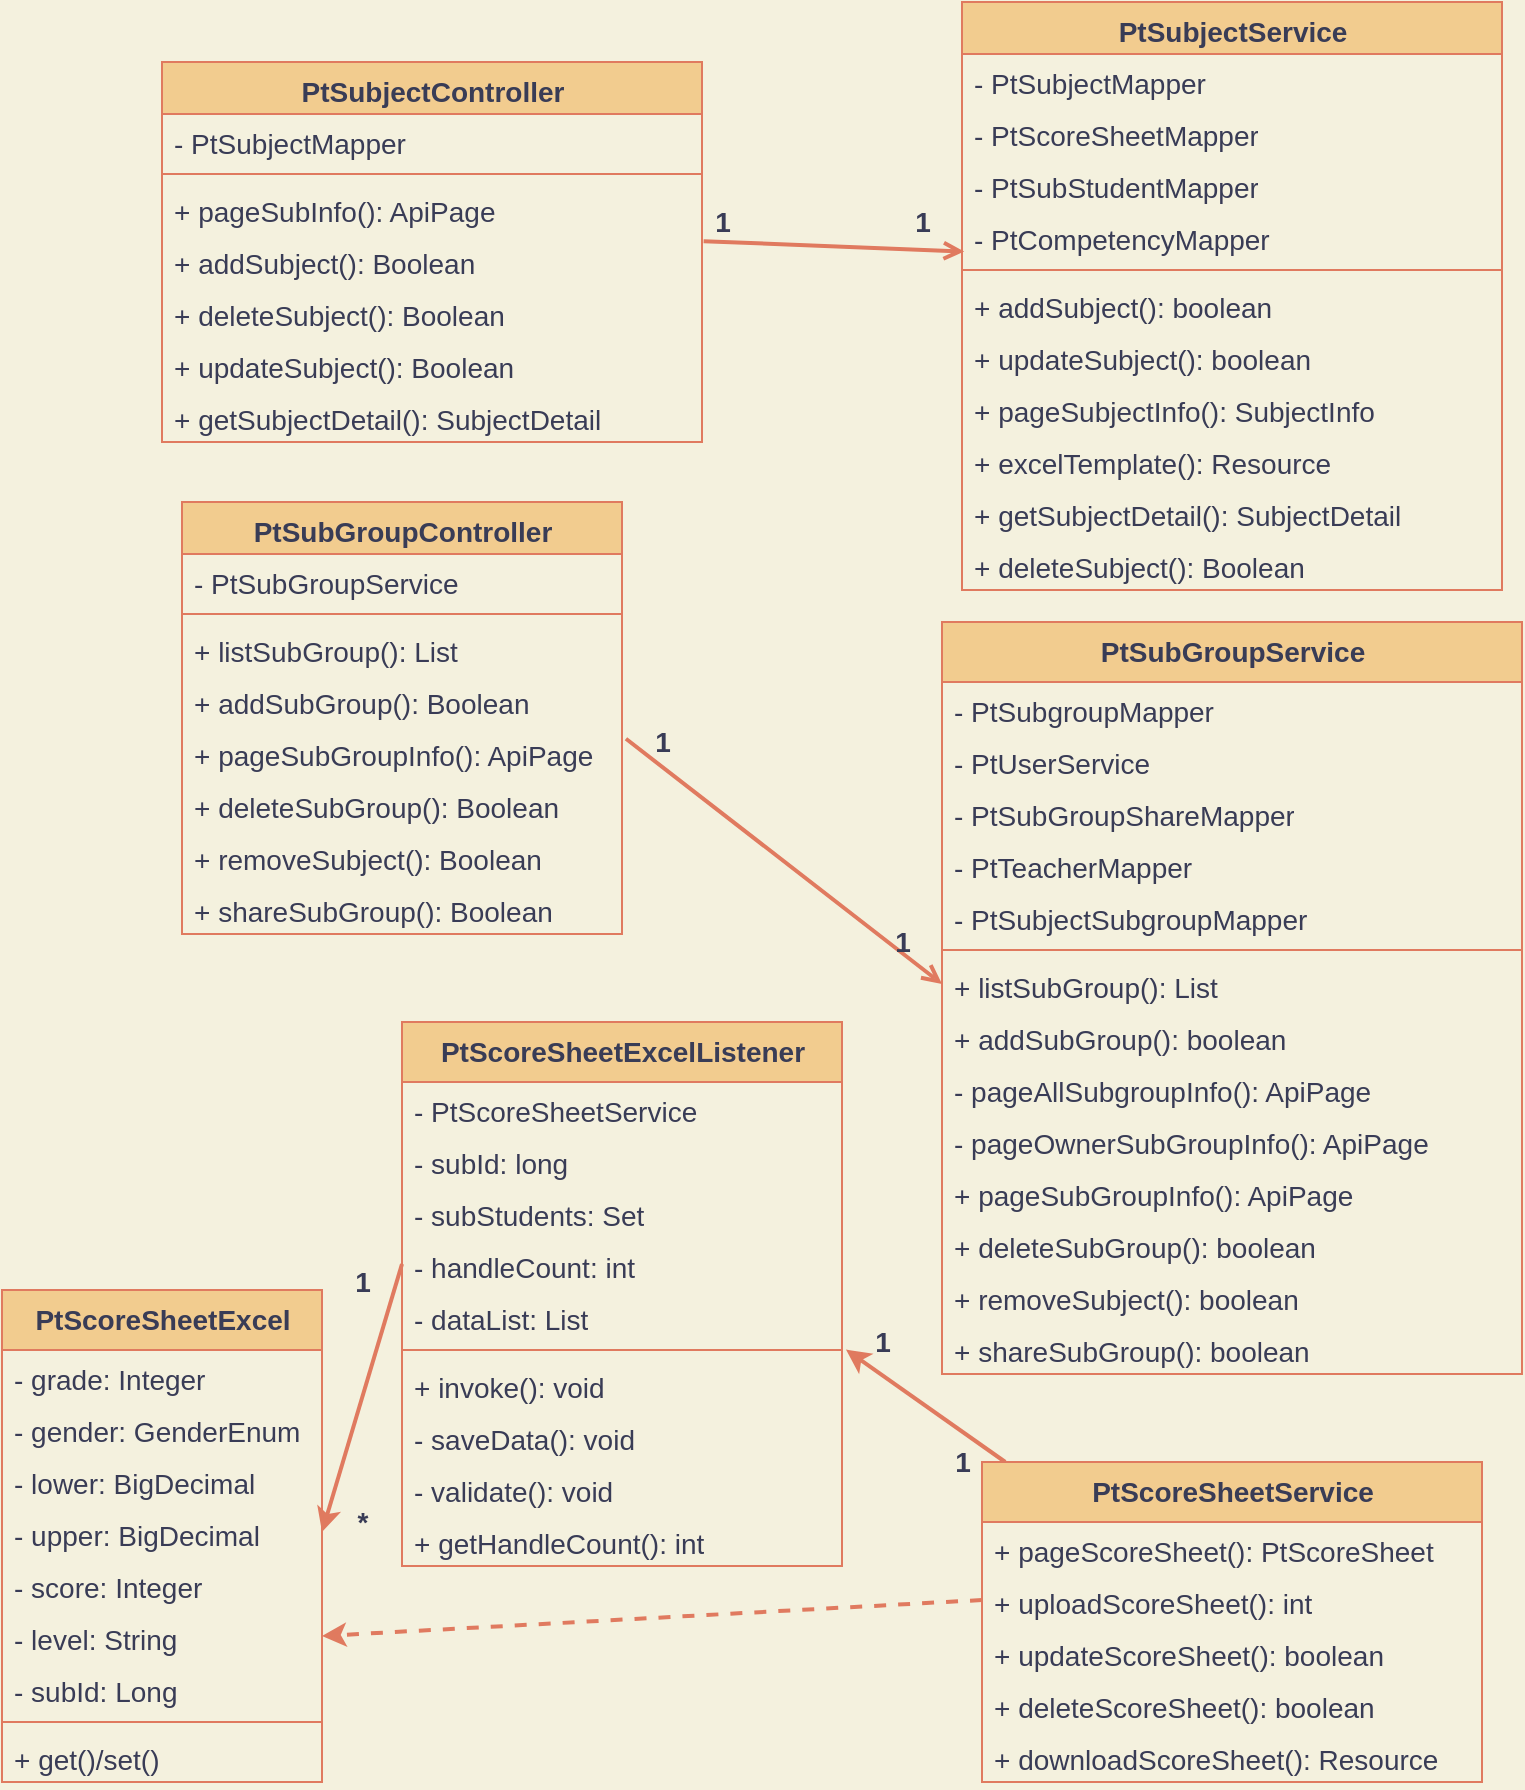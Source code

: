 <mxfile version="15.4.0" type="device"><diagram id="DOOvyDLU4YxxgZUHZRBh" name="第 1 页"><mxGraphModel dx="1038" dy="1776" grid="1" gridSize="10" guides="1" tooltips="1" connect="1" arrows="1" fold="1" page="1" pageScale="1" pageWidth="827" pageHeight="1169" background="#F4F1DE" math="0" shadow="0"><root><mxCell id="0"/><mxCell id="1" parent="0"/><mxCell id="QukFmgD_P1XZ0n1biuPP-1" value="PtSubGroupController" style="swimlane;html=1;fontStyle=1;align=center;verticalAlign=top;childLayout=stackLayout;horizontal=1;startSize=26;horizontalStack=0;resizeParent=1;resizeLast=0;collapsible=1;marginBottom=0;swimlaneFillColor=none;rounded=0;shadow=0;comic=0;labelBackgroundColor=none;strokeWidth=1;fillColor=#F2CC8F;fontFamily=Helvetica;fontSize=14;strokeColor=#E07A5F;fontColor=#393C56;" parent="1" vertex="1"><mxGeometry x="300" y="-210" width="220" height="216" as="geometry"/></mxCell><mxCell id="QukFmgD_P1XZ0n1biuPP-2" value="- PtSubGroupService" style="text;html=1;strokeColor=none;fillColor=none;align=left;verticalAlign=top;spacingLeft=4;spacingRight=4;whiteSpace=wrap;overflow=hidden;rotatable=0;points=[[0,0.5],[1,0.5]];portConstraint=eastwest;fontSize=14;fontColor=#393C56;fontFamily=Helvetica;" parent="QukFmgD_P1XZ0n1biuPP-1" vertex="1"><mxGeometry y="26" width="220" height="26" as="geometry"/></mxCell><mxCell id="QukFmgD_P1XZ0n1biuPP-4" value="" style="line;html=1;strokeWidth=1;fillColor=none;align=left;verticalAlign=middle;spacingTop=-1;spacingLeft=3;spacingRight=3;rotatable=0;labelPosition=right;points=[];portConstraint=eastwest;fontSize=14;strokeColor=#E07A5F;fontColor=#393C56;fontFamily=Helvetica;labelBackgroundColor=#F4F1DE;" parent="QukFmgD_P1XZ0n1biuPP-1" vertex="1"><mxGeometry y="52" width="220" height="8" as="geometry"/></mxCell><mxCell id="QukFmgD_P1XZ0n1biuPP-5" value="+ listSubGroup(): List" style="text;html=1;strokeColor=none;fillColor=none;align=left;verticalAlign=top;spacingLeft=4;spacingRight=4;whiteSpace=wrap;overflow=hidden;rotatable=0;points=[[0,0.5],[1,0.5]];portConstraint=eastwest;fontSize=14;fontColor=#393C56;fontFamily=Helvetica;" parent="QukFmgD_P1XZ0n1biuPP-1" vertex="1"><mxGeometry y="60" width="220" height="26" as="geometry"/></mxCell><mxCell id="QukFmgD_P1XZ0n1biuPP-6" value="+ addSubGroup(): Boolean" style="text;html=1;strokeColor=none;fillColor=none;align=left;verticalAlign=top;spacingLeft=4;spacingRight=4;whiteSpace=wrap;overflow=hidden;rotatable=0;points=[[0,0.5],[1,0.5]];portConstraint=eastwest;fontSize=14;fontColor=#393C56;fontFamily=Helvetica;" parent="QukFmgD_P1XZ0n1biuPP-1" vertex="1"><mxGeometry y="86" width="220" height="26" as="geometry"/></mxCell><mxCell id="QukFmgD_P1XZ0n1biuPP-7" value="+ pageSubGroupInfo(): ApiPage" style="text;html=1;strokeColor=none;fillColor=none;align=left;verticalAlign=top;spacingLeft=4;spacingRight=4;whiteSpace=wrap;overflow=hidden;rotatable=0;points=[[0,0.5],[1,0.5]];portConstraint=eastwest;fontSize=14;fontColor=#393C56;fontFamily=Helvetica;" parent="QukFmgD_P1XZ0n1biuPP-1" vertex="1"><mxGeometry y="112" width="220" height="26" as="geometry"/></mxCell><mxCell id="QukFmgD_P1XZ0n1biuPP-8" value="+ deleteSubGroup(): Boolean" style="text;html=1;strokeColor=none;fillColor=none;align=left;verticalAlign=top;spacingLeft=4;spacingRight=4;whiteSpace=wrap;overflow=hidden;rotatable=0;points=[[0,0.5],[1,0.5]];portConstraint=eastwest;fontSize=14;fontColor=#393C56;fontFamily=Helvetica;" parent="QukFmgD_P1XZ0n1biuPP-1" vertex="1"><mxGeometry y="138" width="220" height="26" as="geometry"/></mxCell><mxCell id="tc1pQsKoVGcJdrvNpl30-1" value="+ removeSubject(): Boolean" style="text;html=1;strokeColor=none;fillColor=none;align=left;verticalAlign=top;spacingLeft=4;spacingRight=4;whiteSpace=wrap;overflow=hidden;rotatable=0;points=[[0,0.5],[1,0.5]];portConstraint=eastwest;fontSize=14;fontColor=#393C56;fontFamily=Helvetica;" parent="QukFmgD_P1XZ0n1biuPP-1" vertex="1"><mxGeometry y="164" width="220" height="26" as="geometry"/></mxCell><mxCell id="tc1pQsKoVGcJdrvNpl30-10" value="+ shareSubGroup(): Boolean" style="text;html=1;strokeColor=none;fillColor=none;align=left;verticalAlign=top;spacingLeft=4;spacingRight=4;whiteSpace=wrap;overflow=hidden;rotatable=0;points=[[0,0.5],[1,0.5]];portConstraint=eastwest;fontSize=14;fontColor=#393C56;fontFamily=Helvetica;" parent="QukFmgD_P1XZ0n1biuPP-1" vertex="1"><mxGeometry y="190" width="220" height="26" as="geometry"/></mxCell><mxCell id="QukFmgD_P1XZ0n1biuPP-11" value="PtSubjectService" style="swimlane;html=1;fontStyle=1;align=center;verticalAlign=top;childLayout=stackLayout;horizontal=1;startSize=26;horizontalStack=0;resizeParent=1;resizeLast=0;collapsible=1;marginBottom=0;swimlaneFillColor=none;rounded=0;shadow=0;comic=0;labelBackgroundColor=none;strokeWidth=1;fillColor=#F2CC8F;fontFamily=Helvetica;fontSize=14;strokeColor=#E07A5F;fontColor=#393C56;" parent="1" vertex="1"><mxGeometry x="690" y="-460" width="270" height="294" as="geometry"/></mxCell><mxCell id="QukFmgD_P1XZ0n1biuPP-12" value="- PtSubjectMapper" style="text;html=1;strokeColor=none;fillColor=none;align=left;verticalAlign=top;spacingLeft=4;spacingRight=4;whiteSpace=wrap;overflow=hidden;rotatable=0;points=[[0,0.5],[1,0.5]];portConstraint=eastwest;fontSize=14;fontColor=#393C56;fontFamily=Helvetica;" parent="QukFmgD_P1XZ0n1biuPP-11" vertex="1"><mxGeometry y="26" width="270" height="26" as="geometry"/></mxCell><mxCell id="QukFmgD_P1XZ0n1biuPP-13" value="- PtScoreSheetMapper" style="text;html=1;strokeColor=none;fillColor=none;align=left;verticalAlign=top;spacingLeft=4;spacingRight=4;whiteSpace=wrap;overflow=hidden;rotatable=0;points=[[0,0.5],[1,0.5]];portConstraint=eastwest;fontSize=14;fontColor=#393C56;fontFamily=Helvetica;" parent="QukFmgD_P1XZ0n1biuPP-11" vertex="1"><mxGeometry y="52" width="270" height="26" as="geometry"/></mxCell><mxCell id="QukFmgD_P1XZ0n1biuPP-14" value="- PtSubStudentMapper" style="text;html=1;strokeColor=none;fillColor=none;align=left;verticalAlign=top;spacingLeft=4;spacingRight=4;whiteSpace=wrap;overflow=hidden;rotatable=0;points=[[0,0.5],[1,0.5]];portConstraint=eastwest;fontSize=14;fontColor=#393C56;fontFamily=Helvetica;" parent="QukFmgD_P1XZ0n1biuPP-11" vertex="1"><mxGeometry y="78" width="270" height="26" as="geometry"/></mxCell><mxCell id="QukFmgD_P1XZ0n1biuPP-15" value="- PtCompetencyMapper" style="text;html=1;strokeColor=none;fillColor=none;align=left;verticalAlign=top;spacingLeft=4;spacingRight=4;whiteSpace=wrap;overflow=hidden;rotatable=0;points=[[0,0.5],[1,0.5]];portConstraint=eastwest;fontSize=14;fontColor=#393C56;fontFamily=Helvetica;" parent="QukFmgD_P1XZ0n1biuPP-11" vertex="1"><mxGeometry y="104" width="270" height="26" as="geometry"/></mxCell><mxCell id="QukFmgD_P1XZ0n1biuPP-19" value="" style="line;html=1;strokeWidth=1;fillColor=none;align=left;verticalAlign=middle;spacingTop=-1;spacingLeft=3;spacingRight=3;rotatable=0;labelPosition=right;points=[];portConstraint=eastwest;fontSize=14;strokeColor=#E07A5F;fontColor=#393C56;fontFamily=Helvetica;labelBackgroundColor=#F4F1DE;" parent="QukFmgD_P1XZ0n1biuPP-11" vertex="1"><mxGeometry y="130" width="270" height="8" as="geometry"/></mxCell><mxCell id="QukFmgD_P1XZ0n1biuPP-20" value="+ addSubject(): boolean" style="text;html=1;strokeColor=none;fillColor=none;align=left;verticalAlign=top;spacingLeft=4;spacingRight=4;whiteSpace=wrap;overflow=hidden;rotatable=0;points=[[0,0.5],[1,0.5]];portConstraint=eastwest;fontSize=14;fontColor=#393C56;fontFamily=Helvetica;" parent="QukFmgD_P1XZ0n1biuPP-11" vertex="1"><mxGeometry y="138" width="270" height="26" as="geometry"/></mxCell><mxCell id="QukFmgD_P1XZ0n1biuPP-21" value="+ updateSubject(): boolean" style="text;html=1;strokeColor=none;fillColor=none;align=left;verticalAlign=top;spacingLeft=4;spacingRight=4;whiteSpace=wrap;overflow=hidden;rotatable=0;points=[[0,0.5],[1,0.5]];portConstraint=eastwest;fontSize=14;fontColor=#393C56;fontFamily=Helvetica;" parent="QukFmgD_P1XZ0n1biuPP-11" vertex="1"><mxGeometry y="164" width="270" height="26" as="geometry"/></mxCell><mxCell id="QukFmgD_P1XZ0n1biuPP-22" value="+ pageSubjectInfo(): SubjectInfo" style="text;html=1;strokeColor=none;fillColor=none;align=left;verticalAlign=top;spacingLeft=4;spacingRight=4;whiteSpace=wrap;overflow=hidden;rotatable=0;points=[[0,0.5],[1,0.5]];portConstraint=eastwest;fontSize=14;fontColor=#393C56;fontFamily=Helvetica;" parent="QukFmgD_P1XZ0n1biuPP-11" vertex="1"><mxGeometry y="190" width="270" height="26" as="geometry"/></mxCell><mxCell id="QukFmgD_P1XZ0n1biuPP-23" value="+ excelTemplate(): Resource" style="text;html=1;strokeColor=none;fillColor=none;align=left;verticalAlign=top;spacingLeft=4;spacingRight=4;whiteSpace=wrap;overflow=hidden;rotatable=0;points=[[0,0.5],[1,0.5]];portConstraint=eastwest;fontSize=14;fontColor=#393C56;fontFamily=Helvetica;" parent="QukFmgD_P1XZ0n1biuPP-11" vertex="1"><mxGeometry y="216" width="270" height="26" as="geometry"/></mxCell><mxCell id="QukFmgD_P1XZ0n1biuPP-24" value="+ getSubjectDetail(): SubjectDetail" style="text;html=1;strokeColor=none;fillColor=none;align=left;verticalAlign=top;spacingLeft=4;spacingRight=4;whiteSpace=wrap;overflow=hidden;rotatable=0;points=[[0,0.5],[1,0.5]];portConstraint=eastwest;fontSize=14;fontColor=#393C56;fontFamily=Helvetica;" parent="QukFmgD_P1XZ0n1biuPP-11" vertex="1"><mxGeometry y="242" width="270" height="26" as="geometry"/></mxCell><mxCell id="QukFmgD_P1XZ0n1biuPP-25" value="+ deleteSubject(): Boolean" style="text;html=1;strokeColor=none;fillColor=none;align=left;verticalAlign=top;spacingLeft=4;spacingRight=4;whiteSpace=wrap;overflow=hidden;rotatable=0;points=[[0,0.5],[1,0.5]];portConstraint=eastwest;fontSize=14;fontColor=#393C56;fontFamily=Helvetica;" parent="QukFmgD_P1XZ0n1biuPP-11" vertex="1"><mxGeometry y="268" width="270" height="26" as="geometry"/></mxCell><mxCell id="tc1pQsKoVGcJdrvNpl30-50" value="" style="edgeStyle=none;rounded=0;orthogonalLoop=1;jettySize=auto;html=1;entryX=1.009;entryY=0.475;entryDx=0;entryDy=0;entryPerimeter=0;labelBackgroundColor=#F4F1DE;strokeColor=#E07A5F;fontColor=#393C56;strokeWidth=2;fontSize=14;fontFamily=Helvetica;" parent="1" source="QukFmgD_P1XZ0n1biuPP-28" target="tc1pQsKoVGcJdrvNpl30-33" edge="1"><mxGeometry relative="1" as="geometry"/></mxCell><mxCell id="QukFmgD_P1XZ0n1biuPP-28" value="PtScoreSheetService" style="swimlane;html=1;fontStyle=1;align=center;verticalAlign=top;childLayout=stackLayout;horizontal=1;startSize=30;horizontalStack=0;resizeParent=1;resizeLast=0;collapsible=1;marginBottom=0;swimlaneFillColor=none;rounded=0;shadow=0;comic=0;labelBackgroundColor=none;strokeWidth=1;fillColor=#F2CC8F;fontFamily=Helvetica;fontSize=14;strokeColor=#E07A5F;fontColor=#393C56;" parent="1" vertex="1"><mxGeometry x="700" y="270" width="250" height="160" as="geometry"/></mxCell><mxCell id="QukFmgD_P1XZ0n1biuPP-29" value="+ pageScoreSheet(): PtScoreSheet" style="text;html=1;strokeColor=none;fillColor=none;align=left;verticalAlign=top;spacingLeft=4;spacingRight=4;whiteSpace=wrap;overflow=hidden;rotatable=0;points=[[0,0.5],[1,0.5]];portConstraint=eastwest;fontSize=14;fontColor=#393C56;fontFamily=Helvetica;" parent="QukFmgD_P1XZ0n1biuPP-28" vertex="1"><mxGeometry y="30" width="250" height="26" as="geometry"/></mxCell><mxCell id="QukFmgD_P1XZ0n1biuPP-30" value="+ uploadScoreSheet(): int" style="text;html=1;strokeColor=none;fillColor=none;align=left;verticalAlign=top;spacingLeft=4;spacingRight=4;whiteSpace=wrap;overflow=hidden;rotatable=0;points=[[0,0.5],[1,0.5]];portConstraint=eastwest;fontSize=14;fontColor=#393C56;fontFamily=Helvetica;" parent="QukFmgD_P1XZ0n1biuPP-28" vertex="1"><mxGeometry y="56" width="250" height="26" as="geometry"/></mxCell><mxCell id="QukFmgD_P1XZ0n1biuPP-31" value="+ updateScoreSheet(): boolean" style="text;html=1;strokeColor=none;fillColor=none;align=left;verticalAlign=top;spacingLeft=4;spacingRight=4;whiteSpace=wrap;overflow=hidden;rotatable=0;points=[[0,0.5],[1,0.5]];portConstraint=eastwest;fontSize=14;fontColor=#393C56;fontFamily=Helvetica;" parent="QukFmgD_P1XZ0n1biuPP-28" vertex="1"><mxGeometry y="82" width="250" height="26" as="geometry"/></mxCell><mxCell id="QukFmgD_P1XZ0n1biuPP-33" value="+ deleteScoreSheet(): boolean" style="text;html=1;strokeColor=none;fillColor=none;align=left;verticalAlign=top;spacingLeft=4;spacingRight=4;whiteSpace=wrap;overflow=hidden;rotatable=0;points=[[0,0.5],[1,0.5]];portConstraint=eastwest;fontSize=14;fontColor=#393C56;fontFamily=Helvetica;" parent="QukFmgD_P1XZ0n1biuPP-28" vertex="1"><mxGeometry y="108" width="250" height="26" as="geometry"/></mxCell><mxCell id="QukFmgD_P1XZ0n1biuPP-36" value="+ downloadScoreSheet(): Resource" style="text;html=1;strokeColor=none;fillColor=none;align=left;verticalAlign=top;spacingLeft=4;spacingRight=4;whiteSpace=wrap;overflow=hidden;rotatable=0;points=[[0,0.5],[1,0.5]];portConstraint=eastwest;fontSize=14;fontColor=#393C56;fontFamily=Helvetica;" parent="QukFmgD_P1XZ0n1biuPP-28" vertex="1"><mxGeometry y="134" width="250" height="26" as="geometry"/></mxCell><mxCell id="QukFmgD_P1XZ0n1biuPP-50" value="PtSubGroupService" style="swimlane;html=1;fontStyle=1;align=center;verticalAlign=top;childLayout=stackLayout;horizontal=1;startSize=30;horizontalStack=0;resizeParent=1;resizeLast=0;collapsible=1;marginBottom=0;swimlaneFillColor=none;rounded=0;shadow=0;comic=0;labelBackgroundColor=none;strokeWidth=1;fillColor=#F2CC8F;fontFamily=Helvetica;fontSize=14;strokeColor=#E07A5F;fontColor=#393C56;" parent="1" vertex="1"><mxGeometry x="680" y="-150" width="290" height="376" as="geometry"/></mxCell><mxCell id="QukFmgD_P1XZ0n1biuPP-51" value="- PtSubgroupMapper" style="text;html=1;strokeColor=none;fillColor=none;align=left;verticalAlign=top;spacingLeft=4;spacingRight=4;whiteSpace=wrap;overflow=hidden;rotatable=0;points=[[0,0.5],[1,0.5]];portConstraint=eastwest;fontSize=14;fontColor=#393C56;fontFamily=Helvetica;" parent="QukFmgD_P1XZ0n1biuPP-50" vertex="1"><mxGeometry y="30" width="290" height="26" as="geometry"/></mxCell><mxCell id="QukFmgD_P1XZ0n1biuPP-52" value="- PtUserService" style="text;html=1;strokeColor=none;fillColor=none;align=left;verticalAlign=top;spacingLeft=4;spacingRight=4;whiteSpace=wrap;overflow=hidden;rotatable=0;points=[[0,0.5],[1,0.5]];portConstraint=eastwest;fontSize=14;fontColor=#393C56;fontFamily=Helvetica;" parent="QukFmgD_P1XZ0n1biuPP-50" vertex="1"><mxGeometry y="56" width="290" height="26" as="geometry"/></mxCell><mxCell id="QukFmgD_P1XZ0n1biuPP-53" value="- PtSubGroupShareMapper" style="text;html=1;strokeColor=none;fillColor=none;align=left;verticalAlign=top;spacingLeft=4;spacingRight=4;whiteSpace=wrap;overflow=hidden;rotatable=0;points=[[0,0.5],[1,0.5]];portConstraint=eastwest;fontSize=14;fontColor=#393C56;fontFamily=Helvetica;" parent="QukFmgD_P1XZ0n1biuPP-50" vertex="1"><mxGeometry y="82" width="290" height="26" as="geometry"/></mxCell><mxCell id="QukFmgD_P1XZ0n1biuPP-54" value="- PtTeacherMapper" style="text;html=1;strokeColor=none;fillColor=none;align=left;verticalAlign=top;spacingLeft=4;spacingRight=4;whiteSpace=wrap;overflow=hidden;rotatable=0;points=[[0,0.5],[1,0.5]];portConstraint=eastwest;fontSize=14;fontColor=#393C56;fontFamily=Helvetica;" parent="QukFmgD_P1XZ0n1biuPP-50" vertex="1"><mxGeometry y="108" width="290" height="26" as="geometry"/></mxCell><mxCell id="QukFmgD_P1XZ0n1biuPP-55" value="- PtSubjectSubgroupMapper" style="text;html=1;strokeColor=none;fillColor=none;align=left;verticalAlign=top;spacingLeft=4;spacingRight=4;whiteSpace=wrap;overflow=hidden;rotatable=0;points=[[0,0.5],[1,0.5]];portConstraint=eastwest;fontSize=14;fontColor=#393C56;fontFamily=Helvetica;" parent="QukFmgD_P1XZ0n1biuPP-50" vertex="1"><mxGeometry y="134" width="290" height="26" as="geometry"/></mxCell><mxCell id="QukFmgD_P1XZ0n1biuPP-57" value="" style="line;html=1;strokeWidth=1;fillColor=none;align=left;verticalAlign=middle;spacingTop=-1;spacingLeft=3;spacingRight=3;rotatable=0;labelPosition=right;points=[];portConstraint=eastwest;fontSize=14;strokeColor=#E07A5F;fontColor=#393C56;fontFamily=Helvetica;labelBackgroundColor=#F4F1DE;" parent="QukFmgD_P1XZ0n1biuPP-50" vertex="1"><mxGeometry y="160" width="290" height="8" as="geometry"/></mxCell><mxCell id="QukFmgD_P1XZ0n1biuPP-58" value="+ listSubGroup(): List" style="text;html=1;strokeColor=none;fillColor=none;align=left;verticalAlign=top;spacingLeft=4;spacingRight=4;whiteSpace=wrap;overflow=hidden;rotatable=0;points=[[0,0.5],[1,0.5]];portConstraint=eastwest;fontSize=14;fontColor=#393C56;fontFamily=Helvetica;" parent="QukFmgD_P1XZ0n1biuPP-50" vertex="1"><mxGeometry y="168" width="290" height="26" as="geometry"/></mxCell><mxCell id="QukFmgD_P1XZ0n1biuPP-59" value="+ addSubGroup(): boolean" style="text;html=1;strokeColor=none;fillColor=none;align=left;verticalAlign=top;spacingLeft=4;spacingRight=4;whiteSpace=wrap;overflow=hidden;rotatable=0;points=[[0,0.5],[1,0.5]];portConstraint=eastwest;fontSize=14;fontColor=#393C56;fontFamily=Helvetica;" parent="QukFmgD_P1XZ0n1biuPP-50" vertex="1"><mxGeometry y="194" width="290" height="26" as="geometry"/></mxCell><mxCell id="QukFmgD_P1XZ0n1biuPP-60" value="- pageAllSubgroupInfo(): ApiPage" style="text;html=1;strokeColor=none;fillColor=none;align=left;verticalAlign=top;spacingLeft=4;spacingRight=4;whiteSpace=wrap;overflow=hidden;rotatable=0;points=[[0,0.5],[1,0.5]];portConstraint=eastwest;fontSize=14;fontColor=#393C56;fontFamily=Helvetica;" parent="QukFmgD_P1XZ0n1biuPP-50" vertex="1"><mxGeometry y="220" width="290" height="26" as="geometry"/></mxCell><mxCell id="QukFmgD_P1XZ0n1biuPP-61" value="- pageOwnerSubGroupInfo(): ApiPage" style="text;html=1;strokeColor=none;fillColor=none;align=left;verticalAlign=top;spacingLeft=4;spacingRight=4;whiteSpace=wrap;overflow=hidden;rotatable=0;points=[[0,0.5],[1,0.5]];portConstraint=eastwest;fontSize=14;fontColor=#393C56;fontFamily=Helvetica;" parent="QukFmgD_P1XZ0n1biuPP-50" vertex="1"><mxGeometry y="246" width="290" height="26" as="geometry"/></mxCell><mxCell id="tc1pQsKoVGcJdrvNpl30-11" value="+ pageSubGroupInfo(): ApiPage" style="text;html=1;strokeColor=none;fillColor=none;align=left;verticalAlign=top;spacingLeft=4;spacingRight=4;whiteSpace=wrap;overflow=hidden;rotatable=0;points=[[0,0.5],[1,0.5]];portConstraint=eastwest;fontSize=14;fontColor=#393C56;fontFamily=Helvetica;" parent="QukFmgD_P1XZ0n1biuPP-50" vertex="1"><mxGeometry y="272" width="290" height="26" as="geometry"/></mxCell><mxCell id="tc1pQsKoVGcJdrvNpl30-12" value="+ deleteSubGroup(): boolean" style="text;html=1;strokeColor=none;fillColor=none;align=left;verticalAlign=top;spacingLeft=4;spacingRight=4;whiteSpace=wrap;overflow=hidden;rotatable=0;points=[[0,0.5],[1,0.5]];portConstraint=eastwest;fontSize=14;fontColor=#393C56;fontFamily=Helvetica;" parent="QukFmgD_P1XZ0n1biuPP-50" vertex="1"><mxGeometry y="298" width="290" height="26" as="geometry"/></mxCell><mxCell id="tc1pQsKoVGcJdrvNpl30-13" value="+ removeSubject(): boolean" style="text;html=1;strokeColor=none;fillColor=none;align=left;verticalAlign=top;spacingLeft=4;spacingRight=4;whiteSpace=wrap;overflow=hidden;rotatable=0;points=[[0,0.5],[1,0.5]];portConstraint=eastwest;fontSize=14;fontColor=#393C56;fontFamily=Helvetica;" parent="QukFmgD_P1XZ0n1biuPP-50" vertex="1"><mxGeometry y="324" width="290" height="26" as="geometry"/></mxCell><mxCell id="tc1pQsKoVGcJdrvNpl30-14" value="+ shareSubGroup(): boolean" style="text;html=1;strokeColor=none;fillColor=none;align=left;verticalAlign=top;spacingLeft=4;spacingRight=4;whiteSpace=wrap;overflow=hidden;rotatable=0;points=[[0,0.5],[1,0.5]];portConstraint=eastwest;fontSize=14;fontColor=#393C56;fontFamily=Helvetica;" parent="QukFmgD_P1XZ0n1biuPP-50" vertex="1"><mxGeometry y="350" width="290" height="26" as="geometry"/></mxCell><mxCell id="QukFmgD_P1XZ0n1biuPP-62" value="" style="rounded=0;orthogonalLoop=1;jettySize=auto;html=1;fontSize=14;entryX=0.004;entryY=0.8;entryDx=0;entryDy=0;entryPerimeter=0;endArrow=open;endFill=0;strokeColor=#E07A5F;fontColor=#393C56;fontFamily=Helvetica;strokeWidth=2;exitX=1.003;exitY=0.138;exitDx=0;exitDy=0;exitPerimeter=0;labelBackgroundColor=#F4F1DE;" parent="1" source="tc1pQsKoVGcJdrvNpl30-6" target="QukFmgD_P1XZ0n1biuPP-15" edge="1"><mxGeometry relative="1" as="geometry"><mxPoint x="450" y="155" as="sourcePoint"/></mxGeometry></mxCell><mxCell id="QukFmgD_P1XZ0n1biuPP-63" value="1" style="text;html=1;align=center;verticalAlign=middle;resizable=0;points=[];autosize=1;strokeColor=none;fillColor=none;fontSize=14;fontColor=#393C56;fontFamily=Helvetica;fontStyle=1" parent="1" vertex="1"><mxGeometry x="560" y="-360" width="20" height="20" as="geometry"/></mxCell><mxCell id="QukFmgD_P1XZ0n1biuPP-64" value="1" style="text;html=1;align=center;verticalAlign=middle;resizable=0;points=[];autosize=1;strokeColor=none;fillColor=none;fontSize=14;fontColor=#393C56;fontFamily=Helvetica;fontStyle=1" parent="1" vertex="1"><mxGeometry x="660" y="-360" width="20" height="20" as="geometry"/></mxCell><mxCell id="QukFmgD_P1XZ0n1biuPP-65" value="" style="rounded=0;orthogonalLoop=1;jettySize=auto;html=1;fontSize=14;endArrow=open;endFill=0;entryX=0;entryY=0.5;entryDx=0;entryDy=0;exitX=1.009;exitY=0.246;exitDx=0;exitDy=0;exitPerimeter=0;strokeColor=#E07A5F;fontColor=#393C56;fontFamily=Helvetica;strokeWidth=2;labelBackgroundColor=#F4F1DE;" parent="1" source="QukFmgD_P1XZ0n1biuPP-7" target="QukFmgD_P1XZ0n1biuPP-58" edge="1"><mxGeometry relative="1" as="geometry"><mxPoint x="556.1" y="224.392" as="sourcePoint"/><mxPoint x="440" y="370" as="targetPoint"/></mxGeometry></mxCell><mxCell id="QukFmgD_P1XZ0n1biuPP-66" value="1" style="text;html=1;align=center;verticalAlign=middle;resizable=0;points=[];autosize=1;strokeColor=none;fillColor=none;fontSize=14;fontColor=#393C56;fontFamily=Helvetica;strokeWidth=1;fontStyle=1" parent="1" vertex="1"><mxGeometry x="680" y="260" width="20" height="20" as="geometry"/></mxCell><mxCell id="QukFmgD_P1XZ0n1biuPP-67" value="1" style="text;html=1;align=center;verticalAlign=middle;resizable=0;points=[];autosize=1;strokeColor=none;fillColor=none;fontSize=14;fontColor=#393C56;fontFamily=Helvetica;fontStyle=1" parent="1" vertex="1"><mxGeometry x="640" y="200" width="20" height="20" as="geometry"/></mxCell><mxCell id="tc1pQsKoVGcJdrvNpl30-2" value="PtSubjectController" style="swimlane;html=1;fontStyle=1;align=center;verticalAlign=top;childLayout=stackLayout;horizontal=1;startSize=26;horizontalStack=0;resizeParent=1;resizeLast=0;collapsible=1;marginBottom=0;swimlaneFillColor=none;rounded=0;shadow=0;comic=0;labelBackgroundColor=none;strokeWidth=1;fillColor=#F2CC8F;fontFamily=Helvetica;fontSize=14;strokeColor=#E07A5F;fontColor=#393C56;" parent="1" vertex="1"><mxGeometry x="290" y="-430" width="270" height="190" as="geometry"/></mxCell><mxCell id="tc1pQsKoVGcJdrvNpl30-3" value="- PtSubjectMapper" style="text;html=1;strokeColor=none;fillColor=none;align=left;verticalAlign=top;spacingLeft=4;spacingRight=4;whiteSpace=wrap;overflow=hidden;rotatable=0;points=[[0,0.5],[1,0.5]];portConstraint=eastwest;fontSize=14;fontColor=#393C56;fontFamily=Helvetica;" parent="tc1pQsKoVGcJdrvNpl30-2" vertex="1"><mxGeometry y="26" width="270" height="26" as="geometry"/></mxCell><mxCell id="tc1pQsKoVGcJdrvNpl30-4" value="" style="line;html=1;strokeWidth=1;fillColor=none;align=left;verticalAlign=middle;spacingTop=-1;spacingLeft=3;spacingRight=3;rotatable=0;labelPosition=right;points=[];portConstraint=eastwest;fontSize=14;strokeColor=#E07A5F;fontColor=#393C56;fontFamily=Helvetica;labelBackgroundColor=#F4F1DE;" parent="tc1pQsKoVGcJdrvNpl30-2" vertex="1"><mxGeometry y="52" width="270" height="8" as="geometry"/></mxCell><mxCell id="tc1pQsKoVGcJdrvNpl30-5" value="+ pageSubInfo(): ApiPage" style="text;html=1;strokeColor=none;fillColor=none;align=left;verticalAlign=top;spacingLeft=4;spacingRight=4;whiteSpace=wrap;overflow=hidden;rotatable=0;points=[[0,0.5],[1,0.5]];portConstraint=eastwest;fontSize=14;fontColor=#393C56;fontFamily=Helvetica;" parent="tc1pQsKoVGcJdrvNpl30-2" vertex="1"><mxGeometry y="60" width="270" height="26" as="geometry"/></mxCell><mxCell id="tc1pQsKoVGcJdrvNpl30-6" value="+ addSubject(): Boolean&amp;nbsp;" style="text;html=1;strokeColor=none;fillColor=none;align=left;verticalAlign=top;spacingLeft=4;spacingRight=4;whiteSpace=wrap;overflow=hidden;rotatable=0;points=[[0,0.5],[1,0.5]];portConstraint=eastwest;fontSize=14;fontColor=#393C56;fontFamily=Helvetica;" parent="tc1pQsKoVGcJdrvNpl30-2" vertex="1"><mxGeometry y="86" width="270" height="26" as="geometry"/></mxCell><mxCell id="tc1pQsKoVGcJdrvNpl30-7" value="+ deleteSubject(): Boolean" style="text;html=1;strokeColor=none;fillColor=none;align=left;verticalAlign=top;spacingLeft=4;spacingRight=4;whiteSpace=wrap;overflow=hidden;rotatable=0;points=[[0,0.5],[1,0.5]];portConstraint=eastwest;fontSize=14;fontColor=#393C56;fontFamily=Helvetica;" parent="tc1pQsKoVGcJdrvNpl30-2" vertex="1"><mxGeometry y="112" width="270" height="26" as="geometry"/></mxCell><mxCell id="tc1pQsKoVGcJdrvNpl30-8" value="+ updateSubject(): Boolean" style="text;html=1;strokeColor=none;fillColor=none;align=left;verticalAlign=top;spacingLeft=4;spacingRight=4;whiteSpace=wrap;overflow=hidden;rotatable=0;points=[[0,0.5],[1,0.5]];portConstraint=eastwest;fontSize=14;fontColor=#393C56;fontFamily=Helvetica;" parent="tc1pQsKoVGcJdrvNpl30-2" vertex="1"><mxGeometry y="138" width="270" height="26" as="geometry"/></mxCell><mxCell id="tc1pQsKoVGcJdrvNpl30-9" value="+ getSubjectDetail(): SubjectDetail" style="text;html=1;strokeColor=none;fillColor=none;align=left;verticalAlign=top;spacingLeft=4;spacingRight=4;whiteSpace=wrap;overflow=hidden;rotatable=0;points=[[0,0.5],[1,0.5]];portConstraint=eastwest;fontSize=14;fontColor=#393C56;fontFamily=Helvetica;" parent="tc1pQsKoVGcJdrvNpl30-2" vertex="1"><mxGeometry y="164" width="270" height="26" as="geometry"/></mxCell><mxCell id="tc1pQsKoVGcJdrvNpl30-15" value="PtScoreSheetExcel" style="swimlane;html=1;fontStyle=1;align=center;verticalAlign=top;childLayout=stackLayout;horizontal=1;startSize=30;horizontalStack=0;resizeParent=1;resizeLast=0;collapsible=1;marginBottom=0;swimlaneFillColor=none;rounded=0;shadow=0;comic=0;labelBackgroundColor=none;strokeWidth=1;fillColor=#F2CC8F;fontFamily=Helvetica;fontSize=14;strokeColor=#E07A5F;fontColor=#393C56;" parent="1" vertex="1"><mxGeometry x="210" y="184" width="160" height="246" as="geometry"/></mxCell><mxCell id="tc1pQsKoVGcJdrvNpl30-16" value="- grade: Integer" style="text;html=1;strokeColor=none;fillColor=none;align=left;verticalAlign=top;spacingLeft=4;spacingRight=4;whiteSpace=wrap;overflow=hidden;rotatable=0;points=[[0,0.5],[1,0.5]];portConstraint=eastwest;fontSize=14;fontColor=#393C56;fontFamily=Helvetica;" parent="tc1pQsKoVGcJdrvNpl30-15" vertex="1"><mxGeometry y="30" width="160" height="26" as="geometry"/></mxCell><mxCell id="tc1pQsKoVGcJdrvNpl30-17" value="- gender: GenderEnum" style="text;html=1;strokeColor=none;fillColor=none;align=left;verticalAlign=top;spacingLeft=4;spacingRight=4;whiteSpace=wrap;overflow=hidden;rotatable=0;points=[[0,0.5],[1,0.5]];portConstraint=eastwest;fontSize=14;fontColor=#393C56;fontFamily=Helvetica;" parent="tc1pQsKoVGcJdrvNpl30-15" vertex="1"><mxGeometry y="56" width="160" height="26" as="geometry"/></mxCell><mxCell id="tc1pQsKoVGcJdrvNpl30-18" value="- lower: BigDecimal" style="text;html=1;strokeColor=none;fillColor=none;align=left;verticalAlign=top;spacingLeft=4;spacingRight=4;whiteSpace=wrap;overflow=hidden;rotatable=0;points=[[0,0.5],[1,0.5]];portConstraint=eastwest;fontSize=14;fontColor=#393C56;fontFamily=Helvetica;" parent="tc1pQsKoVGcJdrvNpl30-15" vertex="1"><mxGeometry y="82" width="160" height="26" as="geometry"/></mxCell><mxCell id="tc1pQsKoVGcJdrvNpl30-19" value="- upper: BigDecimal" style="text;html=1;strokeColor=none;fillColor=none;align=left;verticalAlign=top;spacingLeft=4;spacingRight=4;whiteSpace=wrap;overflow=hidden;rotatable=0;points=[[0,0.5],[1,0.5]];portConstraint=eastwest;fontSize=14;fontColor=#393C56;fontFamily=Helvetica;" parent="tc1pQsKoVGcJdrvNpl30-15" vertex="1"><mxGeometry y="108" width="160" height="26" as="geometry"/></mxCell><mxCell id="tc1pQsKoVGcJdrvNpl30-20" value="- score: Integer" style="text;html=1;strokeColor=none;fillColor=none;align=left;verticalAlign=top;spacingLeft=4;spacingRight=4;whiteSpace=wrap;overflow=hidden;rotatable=0;points=[[0,0.5],[1,0.5]];portConstraint=eastwest;fontSize=14;fontColor=#393C56;fontFamily=Helvetica;" parent="tc1pQsKoVGcJdrvNpl30-15" vertex="1"><mxGeometry y="134" width="160" height="26" as="geometry"/></mxCell><mxCell id="tc1pQsKoVGcJdrvNpl30-21" value="- level: String" style="text;html=1;strokeColor=none;fillColor=none;align=left;verticalAlign=top;spacingLeft=4;spacingRight=4;whiteSpace=wrap;overflow=hidden;rotatable=0;points=[[0,0.5],[1,0.5]];portConstraint=eastwest;fontSize=14;fontColor=#393C56;fontFamily=Helvetica;" parent="tc1pQsKoVGcJdrvNpl30-15" vertex="1"><mxGeometry y="160" width="160" height="26" as="geometry"/></mxCell><mxCell id="tc1pQsKoVGcJdrvNpl30-22" value="- subId: Long" style="text;html=1;strokeColor=none;fillColor=none;align=left;verticalAlign=top;spacingLeft=4;spacingRight=4;whiteSpace=wrap;overflow=hidden;rotatable=0;points=[[0,0.5],[1,0.5]];portConstraint=eastwest;fontSize=14;fontColor=#393C56;fontFamily=Helvetica;" parent="tc1pQsKoVGcJdrvNpl30-15" vertex="1"><mxGeometry y="186" width="160" height="26" as="geometry"/></mxCell><mxCell id="tc1pQsKoVGcJdrvNpl30-23" value="" style="line;html=1;strokeWidth=1;fillColor=none;align=left;verticalAlign=middle;spacingTop=-1;spacingLeft=3;spacingRight=3;rotatable=0;labelPosition=right;points=[];portConstraint=eastwest;fontSize=14;strokeColor=#E07A5F;fontColor=#393C56;fontFamily=Helvetica;labelBackgroundColor=#F4F1DE;" parent="tc1pQsKoVGcJdrvNpl30-15" vertex="1"><mxGeometry y="212" width="160" height="8" as="geometry"/></mxCell><mxCell id="tc1pQsKoVGcJdrvNpl30-24" value="+ get()/set()" style="text;html=1;strokeColor=none;fillColor=none;align=left;verticalAlign=top;spacingLeft=4;spacingRight=4;whiteSpace=wrap;overflow=hidden;rotatable=0;points=[[0,0.5],[1,0.5]];portConstraint=eastwest;fontSize=14;fontColor=#393C56;fontFamily=Helvetica;" parent="tc1pQsKoVGcJdrvNpl30-15" vertex="1"><mxGeometry y="220" width="160" height="26" as="geometry"/></mxCell><mxCell id="tc1pQsKoVGcJdrvNpl30-25" value="PtScoreSheetExcelListener" style="swimlane;html=1;fontStyle=1;align=center;verticalAlign=top;childLayout=stackLayout;horizontal=1;startSize=30;horizontalStack=0;resizeParent=1;resizeLast=0;collapsible=1;marginBottom=0;swimlaneFillColor=none;rounded=0;shadow=0;comic=0;labelBackgroundColor=none;strokeWidth=1;fillColor=#F2CC8F;fontFamily=Helvetica;fontSize=14;strokeColor=#E07A5F;fontColor=#393C56;" parent="1" vertex="1"><mxGeometry x="410" y="50" width="220" height="272" as="geometry"/></mxCell><mxCell id="tc1pQsKoVGcJdrvNpl30-35" value="- PtScoreSheetService" style="text;html=1;strokeColor=none;fillColor=none;align=left;verticalAlign=top;spacingLeft=4;spacingRight=4;whiteSpace=wrap;overflow=hidden;rotatable=0;points=[[0,0.5],[1,0.5]];portConstraint=eastwest;fontSize=14;fontColor=#393C56;fontFamily=Helvetica;" parent="tc1pQsKoVGcJdrvNpl30-25" vertex="1"><mxGeometry y="30" width="220" height="26" as="geometry"/></mxCell><mxCell id="tc1pQsKoVGcJdrvNpl30-26" value="- subId: long" style="text;html=1;strokeColor=none;fillColor=none;align=left;verticalAlign=top;spacingLeft=4;spacingRight=4;whiteSpace=wrap;overflow=hidden;rotatable=0;points=[[0,0.5],[1,0.5]];portConstraint=eastwest;fontSize=14;fontColor=#393C56;fontFamily=Helvetica;" parent="tc1pQsKoVGcJdrvNpl30-25" vertex="1"><mxGeometry y="56" width="220" height="26" as="geometry"/></mxCell><mxCell id="tc1pQsKoVGcJdrvNpl30-27" value="- subStudents: Set" style="text;html=1;strokeColor=none;fillColor=none;align=left;verticalAlign=top;spacingLeft=4;spacingRight=4;whiteSpace=wrap;overflow=hidden;rotatable=0;points=[[0,0.5],[1,0.5]];portConstraint=eastwest;fontSize=14;fontColor=#393C56;fontFamily=Helvetica;" parent="tc1pQsKoVGcJdrvNpl30-25" vertex="1"><mxGeometry y="82" width="220" height="26" as="geometry"/></mxCell><mxCell id="tc1pQsKoVGcJdrvNpl30-28" value="- handleCount: int" style="text;html=1;strokeColor=none;fillColor=none;align=left;verticalAlign=top;spacingLeft=4;spacingRight=4;whiteSpace=wrap;overflow=hidden;rotatable=0;points=[[0,0.5],[1,0.5]];portConstraint=eastwest;fontSize=14;fontColor=#393C56;fontFamily=Helvetica;" parent="tc1pQsKoVGcJdrvNpl30-25" vertex="1"><mxGeometry y="108" width="220" height="26" as="geometry"/></mxCell><mxCell id="tc1pQsKoVGcJdrvNpl30-29" value="- dataList: List" style="text;html=1;strokeColor=none;fillColor=none;align=left;verticalAlign=top;spacingLeft=4;spacingRight=4;whiteSpace=wrap;overflow=hidden;rotatable=0;points=[[0,0.5],[1,0.5]];portConstraint=eastwest;fontSize=14;fontColor=#393C56;fontFamily=Helvetica;" parent="tc1pQsKoVGcJdrvNpl30-25" vertex="1"><mxGeometry y="134" width="220" height="26" as="geometry"/></mxCell><mxCell id="tc1pQsKoVGcJdrvNpl30-33" value="" style="line;html=1;strokeWidth=1;fillColor=none;align=left;verticalAlign=middle;spacingTop=-1;spacingLeft=3;spacingRight=3;rotatable=0;labelPosition=right;points=[];portConstraint=eastwest;fontSize=14;strokeColor=#E07A5F;fontColor=#393C56;fontFamily=Helvetica;labelBackgroundColor=#F4F1DE;" parent="tc1pQsKoVGcJdrvNpl30-25" vertex="1"><mxGeometry y="160" width="220" height="8" as="geometry"/></mxCell><mxCell id="tc1pQsKoVGcJdrvNpl30-34" value="+ invoke(): void" style="text;html=1;strokeColor=none;fillColor=none;align=left;verticalAlign=top;spacingLeft=4;spacingRight=4;whiteSpace=wrap;overflow=hidden;rotatable=0;points=[[0,0.5],[1,0.5]];portConstraint=eastwest;fontSize=14;fontColor=#393C56;fontFamily=Helvetica;" parent="tc1pQsKoVGcJdrvNpl30-25" vertex="1"><mxGeometry y="168" width="220" height="26" as="geometry"/></mxCell><mxCell id="tc1pQsKoVGcJdrvNpl30-36" value="- saveData(): void" style="text;html=1;strokeColor=none;fillColor=none;align=left;verticalAlign=top;spacingLeft=4;spacingRight=4;whiteSpace=wrap;overflow=hidden;rotatable=0;points=[[0,0.5],[1,0.5]];portConstraint=eastwest;fontSize=14;fontColor=#393C56;fontFamily=Helvetica;" parent="tc1pQsKoVGcJdrvNpl30-25" vertex="1"><mxGeometry y="194" width="220" height="26" as="geometry"/></mxCell><mxCell id="tc1pQsKoVGcJdrvNpl30-37" value="- validate(): void" style="text;html=1;strokeColor=none;fillColor=none;align=left;verticalAlign=top;spacingLeft=4;spacingRight=4;whiteSpace=wrap;overflow=hidden;rotatable=0;points=[[0,0.5],[1,0.5]];portConstraint=eastwest;fontSize=14;fontColor=#393C56;fontFamily=Helvetica;" parent="tc1pQsKoVGcJdrvNpl30-25" vertex="1"><mxGeometry y="220" width="220" height="26" as="geometry"/></mxCell><mxCell id="tc1pQsKoVGcJdrvNpl30-48" value="+ getHandleCount(): int" style="text;html=1;strokeColor=none;fillColor=none;align=left;verticalAlign=top;spacingLeft=4;spacingRight=4;whiteSpace=wrap;overflow=hidden;rotatable=0;points=[[0,0.5],[1,0.5]];portConstraint=eastwest;fontSize=14;fontColor=#393C56;fontFamily=Helvetica;" parent="tc1pQsKoVGcJdrvNpl30-25" vertex="1"><mxGeometry y="246" width="220" height="26" as="geometry"/></mxCell><mxCell id="tc1pQsKoVGcJdrvNpl30-49" value="" style="rounded=0;orthogonalLoop=1;jettySize=auto;html=1;entryX=1;entryY=0.5;entryDx=0;entryDy=0;exitX=0;exitY=0.5;exitDx=0;exitDy=0;dashed=1;labelBackgroundColor=#F4F1DE;strokeColor=#E07A5F;fontColor=#393C56;strokeWidth=2;fontSize=14;fontFamily=Helvetica;" parent="1" source="QukFmgD_P1XZ0n1biuPP-30" target="tc1pQsKoVGcJdrvNpl30-21" edge="1"><mxGeometry relative="1" as="geometry"/></mxCell><mxCell id="tc1pQsKoVGcJdrvNpl30-52" value="1" style="text;html=1;align=center;verticalAlign=middle;resizable=0;points=[];autosize=1;strokeColor=none;fillColor=none;fontSize=14;fontColor=#393C56;fontFamily=Helvetica;fontStyle=1" parent="1" vertex="1"><mxGeometry x="530" y="-100" width="20" height="20" as="geometry"/></mxCell><mxCell id="tc1pQsKoVGcJdrvNpl30-53" value="1" style="text;html=1;align=center;verticalAlign=middle;resizable=0;points=[];autosize=1;strokeColor=none;fillColor=none;fontSize=14;fontColor=#393C56;fontFamily=Helvetica;fontStyle=1" parent="1" vertex="1"><mxGeometry x="650" width="20" height="20" as="geometry"/></mxCell><mxCell id="tc1pQsKoVGcJdrvNpl30-54" style="edgeStyle=none;rounded=0;orthogonalLoop=1;jettySize=auto;html=1;exitX=0.75;exitY=0;exitDx=0;exitDy=0;labelBackgroundColor=#F4F1DE;strokeColor=#E07A5F;fontColor=#393C56;fontSize=14;fontFamily=Helvetica;" parent="1" source="tc1pQsKoVGcJdrvNpl30-25" target="tc1pQsKoVGcJdrvNpl30-25" edge="1"><mxGeometry relative="1" as="geometry"/></mxCell><mxCell id="tc1pQsKoVGcJdrvNpl30-55" value="" style="edgeStyle=none;rounded=0;orthogonalLoop=1;jettySize=auto;html=1;entryX=1;entryY=0.5;entryDx=0;entryDy=0;exitX=0;exitY=0.5;exitDx=0;exitDy=0;labelBackgroundColor=#F4F1DE;strokeColor=#E07A5F;fontColor=#393C56;strokeWidth=2;fontSize=14;fontFamily=Helvetica;" parent="1" source="tc1pQsKoVGcJdrvNpl30-28" target="tc1pQsKoVGcJdrvNpl30-19" edge="1"><mxGeometry relative="1" as="geometry"/></mxCell><mxCell id="tc1pQsKoVGcJdrvNpl30-56" value="&lt;b style=&quot;font-size: 14px;&quot;&gt;&lt;font style=&quot;font-size: 14px;&quot;&gt;*&lt;/font&gt;&lt;/b&gt;" style="text;html=1;align=center;verticalAlign=middle;resizable=0;points=[];autosize=1;strokeColor=none;fillColor=none;fontColor=#393C56;fontSize=14;fontFamily=Helvetica;" parent="1" vertex="1"><mxGeometry x="380" y="290" width="20" height="20" as="geometry"/></mxCell><mxCell id="tc1pQsKoVGcJdrvNpl30-57" value="1" style="text;html=1;align=center;verticalAlign=middle;resizable=0;points=[];autosize=1;strokeColor=none;fillColor=none;fontSize=14;fontColor=#393C56;fontFamily=Helvetica;fontStyle=1" parent="1" vertex="1"><mxGeometry x="380" y="170" width="20" height="20" as="geometry"/></mxCell></root></mxGraphModel></diagram></mxfile>